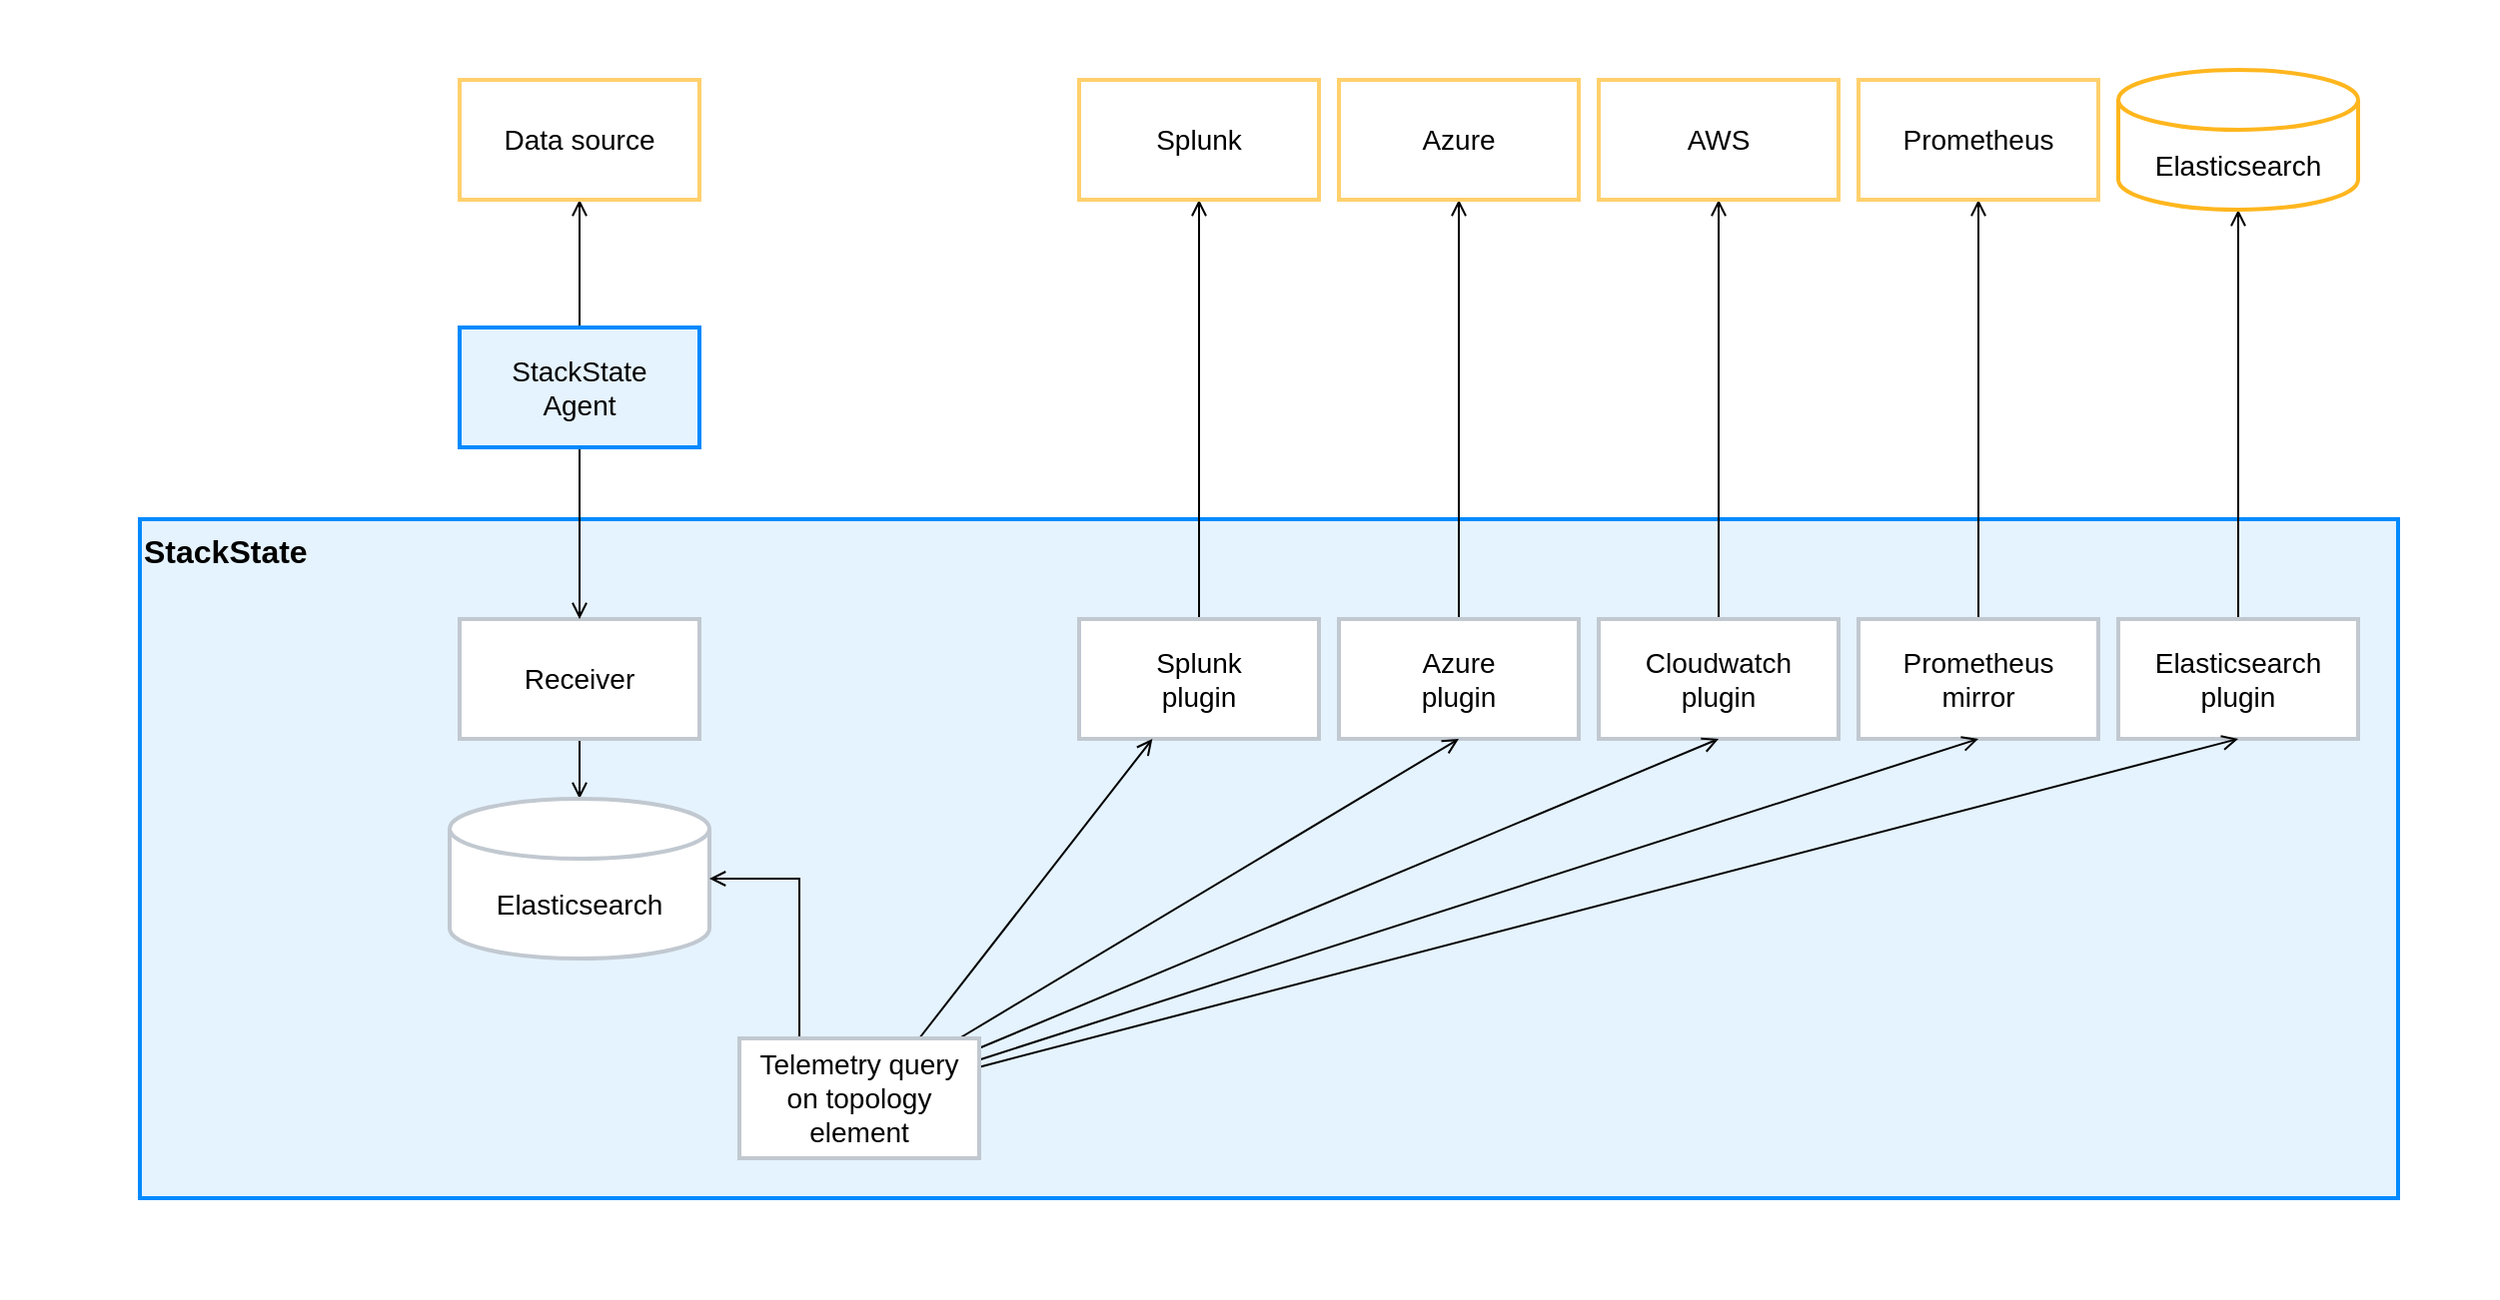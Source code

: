<mxfile version="15.7.4" type="device"><diagram id="Rizl4fCTSzAdS1nqMPDG" name="Page-1"><mxGraphModel dx="2091" dy="1363" grid="1" gridSize="10" guides="1" tooltips="1" connect="1" arrows="1" fold="1" page="1" pageScale="1" pageWidth="1169" pageHeight="827" math="0" shadow="0"><root><mxCell id="0"/><mxCell id="1" parent="0"/><mxCell id="-UeMHbbpykJV2grXaCb_-17" value="" style="rounded=0;whiteSpace=wrap;html=1;strokeColor=none;strokeWidth=3;fontSize=14;verticalAlign=top;" vertex="1" parent="1"><mxGeometry x="900" y="270" width="1250" height="650" as="geometry"/></mxCell><mxCell id="-UeMHbbpykJV2grXaCb_-60" value="&lt;b&gt;&lt;font style=&quot;font-size: 16px&quot;&gt;StackState&lt;/font&gt;&lt;/b&gt;" style="rounded=0;whiteSpace=wrap;html=1;strokeWidth=2;strokeColor=#008AFF;arcSize=2;verticalAlign=top;fillColor=#008AFF;fillOpacity=10;align=left;" vertex="1" parent="1"><mxGeometry x="970" y="530" width="1130" height="340" as="geometry"/></mxCell><mxCell id="-UeMHbbpykJV2grXaCb_-92" style="edgeStyle=none;rounded=0;orthogonalLoop=1;jettySize=auto;html=1;entryX=0.5;entryY=1;entryDx=0;entryDy=0;entryPerimeter=0;fontSize=14;endArrow=open;endFill=0;strokeWidth=1;" edge="1" parent="1" source="-UeMHbbpykJV2grXaCb_-61" target="-UeMHbbpykJV2grXaCb_-82"><mxGeometry relative="1" as="geometry"/></mxCell><mxCell id="-UeMHbbpykJV2grXaCb_-61" value="Elasticsearch&lt;br&gt;plugin" style="rounded=0;whiteSpace=wrap;html=1;strokeColor=#C1C8D0;strokeWidth=2;fontSize=14;" vertex="1" parent="1"><mxGeometry x="1960" y="580" width="120" height="60" as="geometry"/></mxCell><mxCell id="-UeMHbbpykJV2grXaCb_-91" style="edgeStyle=none;rounded=0;orthogonalLoop=1;jettySize=auto;html=1;entryX=0.5;entryY=1;entryDx=0;entryDy=0;fontSize=14;endArrow=open;endFill=0;strokeWidth=1;" edge="1" parent="1" source="-UeMHbbpykJV2grXaCb_-62" target="-UeMHbbpykJV2grXaCb_-83"><mxGeometry relative="1" as="geometry"/></mxCell><mxCell id="-UeMHbbpykJV2grXaCb_-62" value="Prometheus&lt;br&gt;mirror" style="rounded=0;whiteSpace=wrap;html=1;strokeColor=#C1C8D0;strokeWidth=2;fontSize=14;" vertex="1" parent="1"><mxGeometry x="1830" y="580" width="120" height="60" as="geometry"/></mxCell><mxCell id="-UeMHbbpykJV2grXaCb_-90" style="edgeStyle=none;rounded=0;orthogonalLoop=1;jettySize=auto;html=1;entryX=0.5;entryY=1;entryDx=0;entryDy=0;fontSize=14;endArrow=open;endFill=0;strokeWidth=1;" edge="1" parent="1" source="-UeMHbbpykJV2grXaCb_-63" target="-UeMHbbpykJV2grXaCb_-84"><mxGeometry relative="1" as="geometry"/></mxCell><mxCell id="-UeMHbbpykJV2grXaCb_-63" value="Cloudwatch&lt;br&gt;plugin" style="rounded=0;whiteSpace=wrap;html=1;strokeColor=#C1C8D0;strokeWidth=2;fontSize=14;" vertex="1" parent="1"><mxGeometry x="1700" y="580" width="120" height="60" as="geometry"/></mxCell><mxCell id="-UeMHbbpykJV2grXaCb_-89" style="edgeStyle=none;rounded=0;orthogonalLoop=1;jettySize=auto;html=1;entryX=0.5;entryY=1;entryDx=0;entryDy=0;fontSize=14;endArrow=open;endFill=0;strokeWidth=1;" edge="1" parent="1" source="-UeMHbbpykJV2grXaCb_-64" target="-UeMHbbpykJV2grXaCb_-85"><mxGeometry relative="1" as="geometry"/></mxCell><mxCell id="-UeMHbbpykJV2grXaCb_-64" value="Azure&lt;br&gt;plugin" style="rounded=0;whiteSpace=wrap;html=1;strokeColor=#C1C8D0;strokeWidth=2;fontSize=14;" vertex="1" parent="1"><mxGeometry x="1570" y="580" width="120" height="60" as="geometry"/></mxCell><mxCell id="-UeMHbbpykJV2grXaCb_-88" style="edgeStyle=none;rounded=0;orthogonalLoop=1;jettySize=auto;html=1;entryX=0.5;entryY=1;entryDx=0;entryDy=0;fontSize=14;endArrow=open;endFill=0;strokeWidth=1;" edge="1" parent="1" source="-UeMHbbpykJV2grXaCb_-65" target="-UeMHbbpykJV2grXaCb_-86"><mxGeometry relative="1" as="geometry"/></mxCell><mxCell id="-UeMHbbpykJV2grXaCb_-65" value="Splunk&lt;br&gt;plugin" style="rounded=0;whiteSpace=wrap;html=1;strokeColor=#C1C8D0;strokeWidth=2;fontSize=14;" vertex="1" parent="1"><mxGeometry x="1440" y="580" width="120" height="60" as="geometry"/></mxCell><mxCell id="-UeMHbbpykJV2grXaCb_-71" style="edgeStyle=orthogonalEdgeStyle;rounded=0;orthogonalLoop=1;jettySize=auto;html=1;fontSize=14;endArrow=open;endFill=0;strokeWidth=1;" edge="1" parent="1" source="-UeMHbbpykJV2grXaCb_-66" target="-UeMHbbpykJV2grXaCb_-68"><mxGeometry relative="1" as="geometry"/></mxCell><mxCell id="-UeMHbbpykJV2grXaCb_-66" value="Receiver" style="rounded=0;whiteSpace=wrap;html=1;strokeColor=#C1C8D0;strokeWidth=2;fontSize=14;" vertex="1" parent="1"><mxGeometry x="1130" y="580" width="120" height="60" as="geometry"/></mxCell><mxCell id="-UeMHbbpykJV2grXaCb_-67" value="" style="group" vertex="1" connectable="0" parent="1"><mxGeometry x="1125" y="670" width="130" height="80" as="geometry"/></mxCell><mxCell id="-UeMHbbpykJV2grXaCb_-68" value="Elasticsearch" style="shape=cylinder3;whiteSpace=wrap;html=1;boundedLbl=1;backgroundOutline=1;size=15;rounded=0;strokeColor=#C1C8D0;strokeWidth=2;fontSize=14;" vertex="1" parent="-UeMHbbpykJV2grXaCb_-67"><mxGeometry width="130" height="80" as="geometry"/></mxCell><mxCell id="-UeMHbbpykJV2grXaCb_-69" value="" style="rounded=1;whiteSpace=wrap;html=1;strokeColor=none;strokeWidth=1;fillColor=none;" vertex="1" parent="-UeMHbbpykJV2grXaCb_-67"><mxGeometry y="10" width="40" height="60" as="geometry"/></mxCell><mxCell id="-UeMHbbpykJV2grXaCb_-72" style="edgeStyle=orthogonalEdgeStyle;rounded=0;orthogonalLoop=1;jettySize=auto;html=1;entryX=1;entryY=0.5;entryDx=0;entryDy=0;entryPerimeter=0;fontSize=14;endArrow=open;endFill=0;strokeWidth=1;exitX=0.25;exitY=0;exitDx=0;exitDy=0;" edge="1" parent="1" source="-UeMHbbpykJV2grXaCb_-70" target="-UeMHbbpykJV2grXaCb_-68"><mxGeometry relative="1" as="geometry"/></mxCell><mxCell id="-UeMHbbpykJV2grXaCb_-73" style="rounded=0;orthogonalLoop=1;jettySize=auto;html=1;fontSize=14;endArrow=open;endFill=0;strokeWidth=1;exitX=0.75;exitY=0;exitDx=0;exitDy=0;" edge="1" parent="1" source="-UeMHbbpykJV2grXaCb_-70" target="-UeMHbbpykJV2grXaCb_-65"><mxGeometry relative="1" as="geometry"/></mxCell><mxCell id="-UeMHbbpykJV2grXaCb_-74" style="edgeStyle=none;rounded=0;orthogonalLoop=1;jettySize=auto;html=1;entryX=0.5;entryY=1;entryDx=0;entryDy=0;fontSize=14;endArrow=open;endFill=0;strokeWidth=1;" edge="1" parent="1" source="-UeMHbbpykJV2grXaCb_-70" target="-UeMHbbpykJV2grXaCb_-64"><mxGeometry relative="1" as="geometry"/></mxCell><mxCell id="-UeMHbbpykJV2grXaCb_-75" style="edgeStyle=none;rounded=0;orthogonalLoop=1;jettySize=auto;html=1;entryX=0.5;entryY=1;entryDx=0;entryDy=0;fontSize=14;endArrow=open;endFill=0;strokeWidth=1;" edge="1" parent="1" source="-UeMHbbpykJV2grXaCb_-70" target="-UeMHbbpykJV2grXaCb_-63"><mxGeometry relative="1" as="geometry"/></mxCell><mxCell id="-UeMHbbpykJV2grXaCb_-76" style="edgeStyle=none;rounded=0;orthogonalLoop=1;jettySize=auto;html=1;entryX=0.5;entryY=1;entryDx=0;entryDy=0;fontSize=14;endArrow=open;endFill=0;strokeWidth=1;" edge="1" parent="1" source="-UeMHbbpykJV2grXaCb_-70" target="-UeMHbbpykJV2grXaCb_-62"><mxGeometry relative="1" as="geometry"/></mxCell><mxCell id="-UeMHbbpykJV2grXaCb_-78" style="edgeStyle=none;rounded=0;orthogonalLoop=1;jettySize=auto;html=1;entryX=0.5;entryY=1;entryDx=0;entryDy=0;fontSize=14;endArrow=open;endFill=0;strokeWidth=1;" edge="1" parent="1" source="-UeMHbbpykJV2grXaCb_-70" target="-UeMHbbpykJV2grXaCb_-61"><mxGeometry relative="1" as="geometry"/></mxCell><mxCell id="-UeMHbbpykJV2grXaCb_-70" value="Telemetry query on topology element" style="rounded=0;whiteSpace=wrap;html=1;strokeColor=#C1C8D0;strokeWidth=2;fontSize=14;" vertex="1" parent="1"><mxGeometry x="1270" y="790" width="120" height="60" as="geometry"/></mxCell><mxCell id="-UeMHbbpykJV2grXaCb_-80" style="edgeStyle=none;rounded=0;orthogonalLoop=1;jettySize=auto;html=1;fontSize=14;endArrow=open;endFill=0;strokeWidth=1;" edge="1" parent="1" source="-UeMHbbpykJV2grXaCb_-79" target="-UeMHbbpykJV2grXaCb_-66"><mxGeometry relative="1" as="geometry"/></mxCell><mxCell id="-UeMHbbpykJV2grXaCb_-87" style="edgeStyle=none;rounded=0;orthogonalLoop=1;jettySize=auto;html=1;entryX=0.5;entryY=1;entryDx=0;entryDy=0;fontSize=14;endArrow=open;endFill=0;strokeWidth=1;" edge="1" parent="1" source="-UeMHbbpykJV2grXaCb_-79" target="-UeMHbbpykJV2grXaCb_-81"><mxGeometry relative="1" as="geometry"/></mxCell><mxCell id="-UeMHbbpykJV2grXaCb_-79" value="StackState&lt;br&gt;Agent" style="rounded=0;whiteSpace=wrap;html=1;strokeWidth=2;strokeColor=#008AFF;fontSize=14;verticalAlign=middle;fillColor=#008AFF;fillOpacity=10;" vertex="1" parent="1"><mxGeometry x="1130" y="434" width="120" height="60" as="geometry"/></mxCell><mxCell id="-UeMHbbpykJV2grXaCb_-81" value="Data source" style="rounded=0;whiteSpace=wrap;html=1;strokeWidth=2;strokeColor=#FFD06D;fontSize=14;" vertex="1" parent="1"><mxGeometry x="1130" y="310" width="120" height="60" as="geometry"/></mxCell><mxCell id="-UeMHbbpykJV2grXaCb_-82" value="Elasticsearch" style="shape=cylinder3;whiteSpace=wrap;html=1;boundedLbl=1;backgroundOutline=1;size=15;rounded=0;strokeColor=#FFB61E;strokeWidth=2;fontSize=14;" vertex="1" parent="1"><mxGeometry x="1960" y="305" width="120" height="70" as="geometry"/></mxCell><mxCell id="-UeMHbbpykJV2grXaCb_-83" value="Prometheus" style="rounded=0;whiteSpace=wrap;html=1;strokeWidth=2;strokeColor=#FFD06D;fontSize=14;" vertex="1" parent="1"><mxGeometry x="1830" y="310" width="120" height="60" as="geometry"/></mxCell><mxCell id="-UeMHbbpykJV2grXaCb_-84" value="AWS" style="rounded=0;whiteSpace=wrap;html=1;strokeWidth=2;strokeColor=#FFD06D;fontSize=14;" vertex="1" parent="1"><mxGeometry x="1700" y="310" width="120" height="60" as="geometry"/></mxCell><mxCell id="-UeMHbbpykJV2grXaCb_-85" value="Azure" style="rounded=0;whiteSpace=wrap;html=1;strokeWidth=2;strokeColor=#FFD06D;fontSize=14;" vertex="1" parent="1"><mxGeometry x="1570" y="310" width="120" height="60" as="geometry"/></mxCell><mxCell id="-UeMHbbpykJV2grXaCb_-86" value="Splunk" style="rounded=0;whiteSpace=wrap;html=1;strokeWidth=2;strokeColor=#FFD06D;fontSize=14;" vertex="1" parent="1"><mxGeometry x="1440" y="310" width="120" height="60" as="geometry"/></mxCell></root></mxGraphModel></diagram></mxfile>